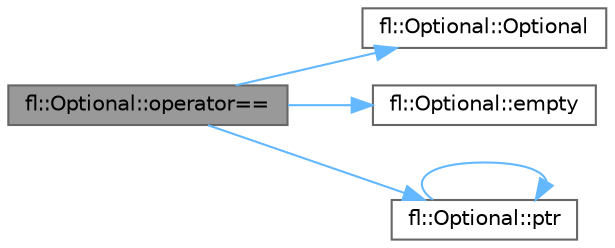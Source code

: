 digraph "fl::Optional::operator=="
{
 // INTERACTIVE_SVG=YES
 // LATEX_PDF_SIZE
  bgcolor="transparent";
  edge [fontname=Helvetica,fontsize=10,labelfontname=Helvetica,labelfontsize=10];
  node [fontname=Helvetica,fontsize=10,shape=box,height=0.2,width=0.4];
  rankdir="LR";
  Node1 [id="Node000001",label="fl::Optional::operator==",height=0.2,width=0.4,color="gray40", fillcolor="grey60", style="filled", fontcolor="black",tooltip=" "];
  Node1 -> Node2 [id="edge1_Node000001_Node000002",color="steelblue1",style="solid",tooltip=" "];
  Node2 [id="Node000002",label="fl::Optional::Optional",height=0.2,width=0.4,color="grey40", fillcolor="white", style="filled",URL="$dd/dd8/classfl_1_1_optional_a1648f70ef011f8dbd3fcdb20a4f0bab4.html#a1648f70ef011f8dbd3fcdb20a4f0bab4",tooltip=" "];
  Node1 -> Node3 [id="edge2_Node000001_Node000003",color="steelblue1",style="solid",tooltip=" "];
  Node3 [id="Node000003",label="fl::Optional::empty",height=0.2,width=0.4,color="grey40", fillcolor="white", style="filled",URL="$dd/dd8/classfl_1_1_optional_a0de059fb85ad1fb981c19aa9c50edee9.html#a0de059fb85ad1fb981c19aa9c50edee9",tooltip=" "];
  Node1 -> Node4 [id="edge3_Node000001_Node000004",color="steelblue1",style="solid",tooltip=" "];
  Node4 [id="Node000004",label="fl::Optional::ptr",height=0.2,width=0.4,color="grey40", fillcolor="white", style="filled",URL="$dd/dd8/classfl_1_1_optional_ac47b417571edde617c442eb83aa42a34.html#ac47b417571edde617c442eb83aa42a34",tooltip=" "];
  Node4 -> Node4 [id="edge4_Node000004_Node000004",color="steelblue1",style="solid",tooltip=" "];
}
